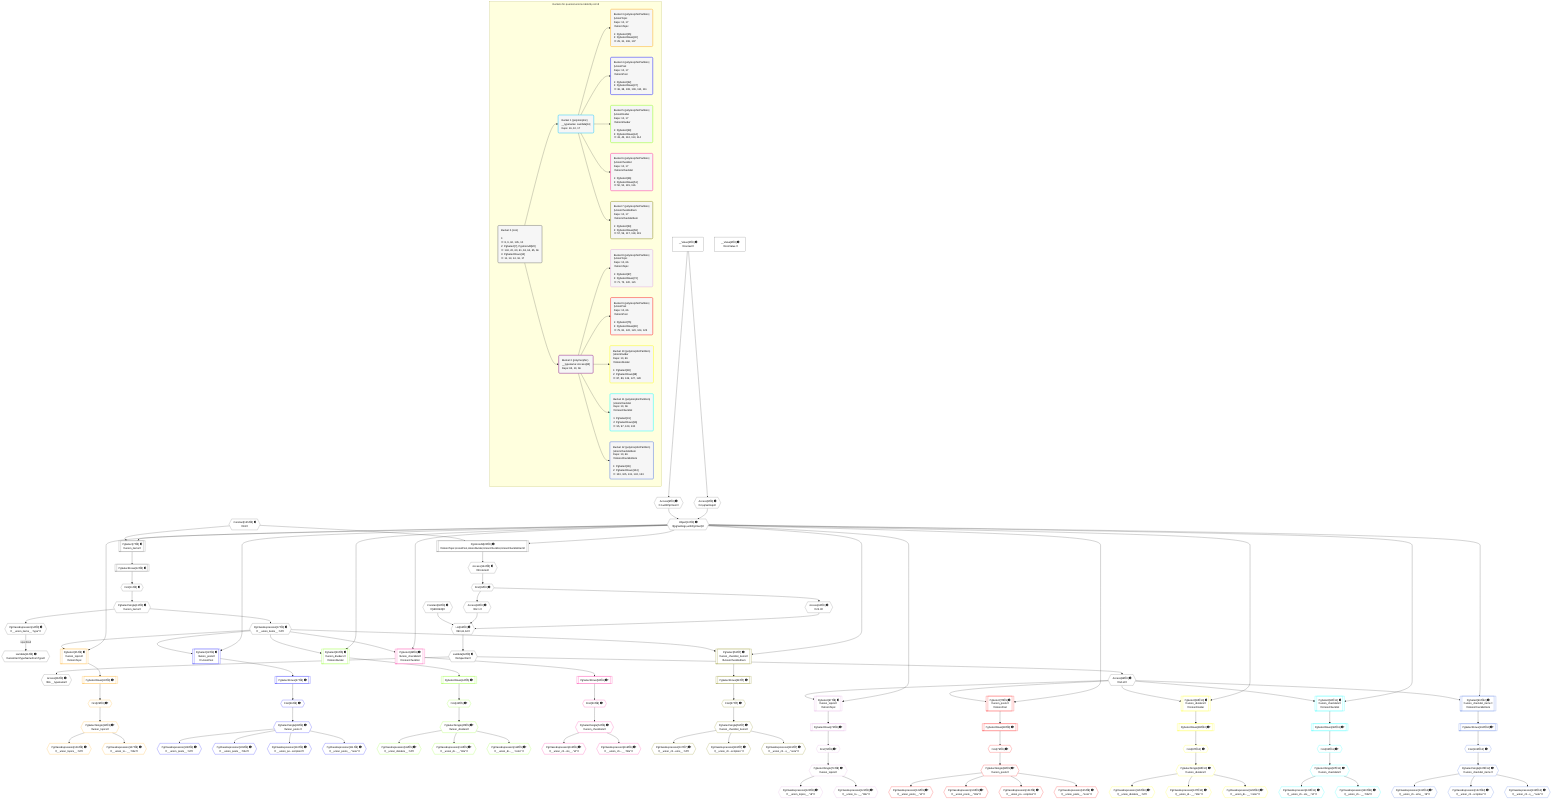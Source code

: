 %%{init: {'themeVariables': { 'fontSize': '12px'}}}%%
graph TD
    classDef path fill:#eee,stroke:#000,color:#000
    classDef plan fill:#fff,stroke-width:1px,color:#000
    classDef itemplan fill:#fff,stroke-width:2px,color:#000
    classDef unbatchedplan fill:#dff,stroke-width:1px,color:#000
    classDef sideeffectplan fill:#fcc,stroke-width:2px,color:#000
    classDef bucket fill:#f6f6f6,color:#000,stroke-width:2px,text-align:left

    subgraph "Buckets for queries/unions-table/by-id-18"
    Bucket0("Bucket 0 (root)<br /><br />1: <br />ᐳ: 8, 9, 62, 135, 10<br />2: PgSelect[7], PgUnionAll[20]<br />ᐳ: 134, 22, 60, 61, 63, 64, 65, 66<br />3: PgSelectRows[12]<br />ᐳ: 11, 13, 14, 16, 17"):::bucket
    Bucket1("Bucket 1 (polymorphic)<br />__typename: Lambda[16]<br />Deps: 16, 10, 17"):::bucket
    Bucket2("Bucket 2 (polymorphic)<br />__typename: Access[65]<br />Deps: 65, 10, 66"):::bucket
    Bucket3("Bucket 3 (polymorphicPartition)<br />|UnionTopic<br />Deps: 10, 17<br />ᐳUnionTopic<br /><br />1: PgSelect[25]<br />2: PgSelectRows[30]<br />ᐳ: 29, 31, 106, 107"):::bucket
    Bucket4("Bucket 4 (polymorphicPartition)<br />|UnionPost<br />Deps: 10, 17<br />ᐳUnionPost<br /><br />1: PgSelect[32]<br />2: PgSelectRows[37]<br />ᐳ: 36, 38, 108, 109, 110, 111"):::bucket
    Bucket5("Bucket 5 (polymorphicPartition)<br />|UnionDivider<br />Deps: 10, 17<br />ᐳUnionDivider<br /><br />1: PgSelect[39]<br />2: PgSelectRows[44]<br />ᐳ: 43, 45, 112, 113, 114"):::bucket
    Bucket6("Bucket 6 (polymorphicPartition)<br />|UnionChecklist<br />Deps: 10, 17<br />ᐳUnionChecklist<br /><br />1: PgSelect[46]<br />2: PgSelectRows[51]<br />ᐳ: 50, 52, 115, 116"):::bucket
    Bucket7("Bucket 7 (polymorphicPartition)<br />|UnionChecklistItem<br />Deps: 10, 17<br />ᐳUnionChecklistItem<br /><br />1: PgSelect[53]<br />2: PgSelectRows[58]<br />ᐳ: 57, 59, 117, 118, 119"):::bucket
    Bucket8("Bucket 8 (polymorphicPartition)<br />|UnionTopic<br />Deps: 10, 66<br />ᐳUnionTopic<br /><br />1: PgSelect[67]<br />2: PgSelectRows[72]<br />ᐳ: 71, 73, 120, 121"):::bucket
    Bucket9("Bucket 9 (polymorphicPartition)<br />|UnionPost<br />Deps: 10, 66<br />ᐳUnionPost<br /><br />1: PgSelect[75]<br />2: PgSelectRows[80]<br />ᐳ: 79, 81, 122, 123, 124, 125"):::bucket
    Bucket10("Bucket 10 (polymorphicPartition)<br />|UnionDivider<br />Deps: 10, 66<br />ᐳUnionDivider<br /><br />1: PgSelect[83]<br />2: PgSelectRows[88]<br />ᐳ: 87, 89, 126, 127, 128"):::bucket
    Bucket11("Bucket 11 (polymorphicPartition)<br />|UnionChecklist<br />Deps: 10, 66<br />ᐳUnionChecklist<br /><br />1: PgSelect[91]<br />2: PgSelectRows[96]<br />ᐳ: 95, 97, 129, 130"):::bucket
    Bucket12("Bucket 12 (polymorphicPartition)<br />|UnionChecklistItem<br />Deps: 10, 66<br />ᐳUnionChecklistItem<br /><br />1: PgSelect[99]<br />2: PgSelectRows[104]<br />ᐳ: 103, 105, 131, 132, 133"):::bucket
    end
    Bucket0 --> Bucket1 & Bucket2
    Bucket1 --> Bucket3 & Bucket4 & Bucket5 & Bucket6 & Bucket7
    Bucket2 --> Bucket8 & Bucket9 & Bucket10 & Bucket11 & Bucket12

    %% plan dependencies
    List63{{"List[63∈0] ➊<br />ᐸ60,61,62ᐳ"}}:::plan
    Access60{{"Access[60∈0] ➊<br />ᐸ22.0ᐳ"}}:::plan
    Access61{{"Access[61∈0] ➊<br />ᐸ22.1ᐳ"}}:::plan
    Constant62{{"Constant[62∈0] ➊<br />ᐸ[HIDDEN]ᐳ"}}:::plan
    Access60 & Access61 & Constant62 --> List63
    PgSelect7[["PgSelect[7∈0] ➊<br />ᐸunion_itemsᐳ"]]:::plan
    Object10{{"Object[10∈0] ➊<br />ᐸ{pgSettings,withPgClient}ᐳ"}}:::plan
    Constant135{{"Constant[135∈0] ➊<br />ᐸ18ᐳ"}}:::plan
    Object10 & Constant135 --> PgSelect7
    Access8{{"Access[8∈0] ➊<br />ᐸ2.pgSettingsᐳ"}}:::plan
    Access9{{"Access[9∈0] ➊<br />ᐸ2.withPgClientᐳ"}}:::plan
    Access8 & Access9 --> Object10
    PgUnionAll20[["PgUnionAll[20∈0] ➊<br />ᐸUnionTopic,UnionPost,UnionDivider,UnionChecklist,UnionChecklistItemᐳ"]]:::plan
    Object10 & Constant135 --> PgUnionAll20
    __Value2["__Value[2∈0] ➊<br />ᐸcontextᐳ"]:::plan
    __Value2 --> Access8
    __Value2 --> Access9
    First11{{"First[11∈0] ➊"}}:::plan
    PgSelectRows12[["PgSelectRows[12∈0] ➊"]]:::plan
    PgSelectRows12 --> First11
    PgSelect7 --> PgSelectRows12
    PgSelectSingle13{{"PgSelectSingle[13∈0] ➊<br />ᐸunion_itemsᐳ"}}:::plan
    First11 --> PgSelectSingle13
    PgClassExpression14{{"PgClassExpression[14∈0] ➊<br />ᐸ__union_items__.”type”ᐳ"}}:::plan
    PgSelectSingle13 --> PgClassExpression14
    Lambda16{{"Lambda[16∈0] ➊<br />ᐸunionItemTypeNameFromTypeᐳ"}}:::plan
    PgClassExpression14 -->|rejectNull| Lambda16
    PgClassExpression17{{"PgClassExpression[17∈0] ➊<br />ᐸ__union_items__.”id”ᐳ"}}:::plan
    PgSelectSingle13 --> PgClassExpression17
    First22{{"First[22∈0] ➊"}}:::plan
    Access134{{"Access[134∈0] ➊<br />ᐸ20.itemsᐳ"}}:::plan
    Access134 --> First22
    First22 --> Access60
    First22 --> Access61
    Lambda64{{"Lambda[64∈0] ➊<br />ᐸtoSpecifierᐳ"}}:::plan
    List63 --> Lambda64
    Access65{{"Access[65∈0] ➊<br />ᐸ64.__typenameᐳ"}}:::plan
    Lambda64 --> Access65
    Access66{{"Access[66∈0] ➊<br />ᐸ64.idᐳ"}}:::plan
    Lambda64 --> Access66
    PgUnionAll20 --> Access134
    __Value4["__Value[4∈0] ➊<br />ᐸrootValueᐳ"]:::plan
    PgSelect25[["PgSelect[25∈3] ➊<br />ᐸunion_topicsᐳ<br />ᐳUnionTopic"]]:::plan
    Object10 & PgClassExpression17 --> PgSelect25
    First29{{"First[29∈3] ➊^"}}:::plan
    PgSelectRows30[["PgSelectRows[30∈3] ➊^"]]:::plan
    PgSelectRows30 --> First29
    PgSelect25 --> PgSelectRows30
    PgSelectSingle31{{"PgSelectSingle[31∈3] ➊^<br />ᐸunion_topicsᐳ"}}:::plan
    First29 --> PgSelectSingle31
    PgClassExpression106{{"PgClassExpression[106∈3] ➊^<br />ᐸ__union_topics__.”id”ᐳ"}}:::plan
    PgSelectSingle31 --> PgClassExpression106
    PgClassExpression107{{"PgClassExpression[107∈3] ➊^<br />ᐸ__union_to...__.”title”ᐳ"}}:::plan
    PgSelectSingle31 --> PgClassExpression107
    PgSelect32[["PgSelect[32∈4] ➊<br />ᐸunion_postsᐳ<br />ᐳUnionPost"]]:::plan
    Object10 & PgClassExpression17 --> PgSelect32
    First36{{"First[36∈4] ➊^"}}:::plan
    PgSelectRows37[["PgSelectRows[37∈4] ➊^"]]:::plan
    PgSelectRows37 --> First36
    PgSelect32 --> PgSelectRows37
    PgSelectSingle38{{"PgSelectSingle[38∈4] ➊^<br />ᐸunion_postsᐳ"}}:::plan
    First36 --> PgSelectSingle38
    PgClassExpression108{{"PgClassExpression[108∈4] ➊^<br />ᐸ__union_posts__.”id”ᐳ"}}:::plan
    PgSelectSingle38 --> PgClassExpression108
    PgClassExpression109{{"PgClassExpression[109∈4] ➊^<br />ᐸ__union_posts__.”title”ᐳ"}}:::plan
    PgSelectSingle38 --> PgClassExpression109
    PgClassExpression110{{"PgClassExpression[110∈4] ➊^<br />ᐸ__union_po...scription”ᐳ"}}:::plan
    PgSelectSingle38 --> PgClassExpression110
    PgClassExpression111{{"PgClassExpression[111∈4] ➊^<br />ᐸ__union_posts__.”note”ᐳ"}}:::plan
    PgSelectSingle38 --> PgClassExpression111
    PgSelect39[["PgSelect[39∈5] ➊<br />ᐸunion_dividersᐳ<br />ᐳUnionDivider"]]:::plan
    Object10 & PgClassExpression17 --> PgSelect39
    First43{{"First[43∈5] ➊^"}}:::plan
    PgSelectRows44[["PgSelectRows[44∈5] ➊^"]]:::plan
    PgSelectRows44 --> First43
    PgSelect39 --> PgSelectRows44
    PgSelectSingle45{{"PgSelectSingle[45∈5] ➊^<br />ᐸunion_dividersᐳ"}}:::plan
    First43 --> PgSelectSingle45
    PgClassExpression112{{"PgClassExpression[112∈5] ➊^<br />ᐸ__union_dividers__.”id”ᐳ"}}:::plan
    PgSelectSingle45 --> PgClassExpression112
    PgClassExpression113{{"PgClassExpression[113∈5] ➊^<br />ᐸ__union_di...__.”title”ᐳ"}}:::plan
    PgSelectSingle45 --> PgClassExpression113
    PgClassExpression114{{"PgClassExpression[114∈5] ➊^<br />ᐸ__union_di...__.”color”ᐳ"}}:::plan
    PgSelectSingle45 --> PgClassExpression114
    PgSelect46[["PgSelect[46∈6] ➊<br />ᐸunion_checklistsᐳ<br />ᐳUnionChecklist"]]:::plan
    Object10 & PgClassExpression17 --> PgSelect46
    First50{{"First[50∈6] ➊^"}}:::plan
    PgSelectRows51[["PgSelectRows[51∈6] ➊^"]]:::plan
    PgSelectRows51 --> First50
    PgSelect46 --> PgSelectRows51
    PgSelectSingle52{{"PgSelectSingle[52∈6] ➊^<br />ᐸunion_checklistsᐳ"}}:::plan
    First50 --> PgSelectSingle52
    PgClassExpression115{{"PgClassExpression[115∈6] ➊^<br />ᐸ__union_ch...sts__.”id”ᐳ"}}:::plan
    PgSelectSingle52 --> PgClassExpression115
    PgClassExpression116{{"PgClassExpression[116∈6] ➊^<br />ᐸ__union_ch...__.”title”ᐳ"}}:::plan
    PgSelectSingle52 --> PgClassExpression116
    PgSelect53[["PgSelect[53∈7] ➊<br />ᐸunion_checklist_itemsᐳ<br />ᐳUnionChecklistItem"]]:::plan
    Object10 & PgClassExpression17 --> PgSelect53
    First57{{"First[57∈7] ➊^"}}:::plan
    PgSelectRows58[["PgSelectRows[58∈7] ➊^"]]:::plan
    PgSelectRows58 --> First57
    PgSelect53 --> PgSelectRows58
    PgSelectSingle59{{"PgSelectSingle[59∈7] ➊^<br />ᐸunion_checklist_itemsᐳ"}}:::plan
    First57 --> PgSelectSingle59
    PgClassExpression117{{"PgClassExpression[117∈7] ➊^<br />ᐸ__union_ch...ems__.”id”ᐳ"}}:::plan
    PgSelectSingle59 --> PgClassExpression117
    PgClassExpression118{{"PgClassExpression[118∈7] ➊^<br />ᐸ__union_ch...scription”ᐳ"}}:::plan
    PgSelectSingle59 --> PgClassExpression118
    PgClassExpression119{{"PgClassExpression[119∈7] ➊^<br />ᐸ__union_ch...s__.”note”ᐳ"}}:::plan
    PgSelectSingle59 --> PgClassExpression119
    PgSelect67[["PgSelect[67∈8] ➊<br />ᐸunion_topicsᐳ<br />ᐳUnionTopic"]]:::plan
    Object10 & Access66 --> PgSelect67
    First71{{"First[71∈8] ➊^"}}:::plan
    PgSelectRows72[["PgSelectRows[72∈8] ➊^"]]:::plan
    PgSelectRows72 --> First71
    PgSelect67 --> PgSelectRows72
    PgSelectSingle73{{"PgSelectSingle[73∈8] ➊^<br />ᐸunion_topicsᐳ"}}:::plan
    First71 --> PgSelectSingle73
    PgClassExpression120{{"PgClassExpression[120∈8] ➊^<br />ᐸ__union_topics__.”id”ᐳ"}}:::plan
    PgSelectSingle73 --> PgClassExpression120
    PgClassExpression121{{"PgClassExpression[121∈8] ➊^<br />ᐸ__union_to...__.”title”ᐳ"}}:::plan
    PgSelectSingle73 --> PgClassExpression121
    PgSelect75[["PgSelect[75∈9] ➊<br />ᐸunion_postsᐳ<br />ᐳUnionPost"]]:::plan
    Object10 & Access66 --> PgSelect75
    First79{{"First[79∈9] ➊^"}}:::plan
    PgSelectRows80[["PgSelectRows[80∈9] ➊^"]]:::plan
    PgSelectRows80 --> First79
    PgSelect75 --> PgSelectRows80
    PgSelectSingle81{{"PgSelectSingle[81∈9] ➊^<br />ᐸunion_postsᐳ"}}:::plan
    First79 --> PgSelectSingle81
    PgClassExpression122{{"PgClassExpression[122∈9] ➊^<br />ᐸ__union_posts__.”id”ᐳ"}}:::plan
    PgSelectSingle81 --> PgClassExpression122
    PgClassExpression123{{"PgClassExpression[123∈9] ➊^<br />ᐸ__union_posts__.”title”ᐳ"}}:::plan
    PgSelectSingle81 --> PgClassExpression123
    PgClassExpression124{{"PgClassExpression[124∈9] ➊^<br />ᐸ__union_po...scription”ᐳ"}}:::plan
    PgSelectSingle81 --> PgClassExpression124
    PgClassExpression125{{"PgClassExpression[125∈9] ➊^<br />ᐸ__union_posts__.”note”ᐳ"}}:::plan
    PgSelectSingle81 --> PgClassExpression125
    PgSelect83[["PgSelect[83∈10] ➊<br />ᐸunion_dividersᐳ<br />ᐳUnionDivider"]]:::plan
    Object10 & Access66 --> PgSelect83
    First87{{"First[87∈10] ➊^"}}:::plan
    PgSelectRows88[["PgSelectRows[88∈10] ➊^"]]:::plan
    PgSelectRows88 --> First87
    PgSelect83 --> PgSelectRows88
    PgSelectSingle89{{"PgSelectSingle[89∈10] ➊^<br />ᐸunion_dividersᐳ"}}:::plan
    First87 --> PgSelectSingle89
    PgClassExpression126{{"PgClassExpression[126∈10] ➊^<br />ᐸ__union_dividers__.”id”ᐳ"}}:::plan
    PgSelectSingle89 --> PgClassExpression126
    PgClassExpression127{{"PgClassExpression[127∈10] ➊^<br />ᐸ__union_di...__.”title”ᐳ"}}:::plan
    PgSelectSingle89 --> PgClassExpression127
    PgClassExpression128{{"PgClassExpression[128∈10] ➊^<br />ᐸ__union_di...__.”color”ᐳ"}}:::plan
    PgSelectSingle89 --> PgClassExpression128
    PgSelect91[["PgSelect[91∈11] ➊<br />ᐸunion_checklistsᐳ<br />ᐳUnionChecklist"]]:::plan
    Object10 & Access66 --> PgSelect91
    First95{{"First[95∈11] ➊^"}}:::plan
    PgSelectRows96[["PgSelectRows[96∈11] ➊^"]]:::plan
    PgSelectRows96 --> First95
    PgSelect91 --> PgSelectRows96
    PgSelectSingle97{{"PgSelectSingle[97∈11] ➊^<br />ᐸunion_checklistsᐳ"}}:::plan
    First95 --> PgSelectSingle97
    PgClassExpression129{{"PgClassExpression[129∈11] ➊^<br />ᐸ__union_ch...sts__.”id”ᐳ"}}:::plan
    PgSelectSingle97 --> PgClassExpression129
    PgClassExpression130{{"PgClassExpression[130∈11] ➊^<br />ᐸ__union_ch...__.”title”ᐳ"}}:::plan
    PgSelectSingle97 --> PgClassExpression130
    PgSelect99[["PgSelect[99∈12] ➊<br />ᐸunion_checklist_itemsᐳ<br />ᐳUnionChecklistItem"]]:::plan
    Object10 & Access66 --> PgSelect99
    First103{{"First[103∈12] ➊^"}}:::plan
    PgSelectRows104[["PgSelectRows[104∈12] ➊^"]]:::plan
    PgSelectRows104 --> First103
    PgSelect99 --> PgSelectRows104
    PgSelectSingle105{{"PgSelectSingle[105∈12] ➊^<br />ᐸunion_checklist_itemsᐳ"}}:::plan
    First103 --> PgSelectSingle105
    PgClassExpression131{{"PgClassExpression[131∈12] ➊^<br />ᐸ__union_ch...ems__.”id”ᐳ"}}:::plan
    PgSelectSingle105 --> PgClassExpression131
    PgClassExpression132{{"PgClassExpression[132∈12] ➊^<br />ᐸ__union_ch...scription”ᐳ"}}:::plan
    PgSelectSingle105 --> PgClassExpression132
    PgClassExpression133{{"PgClassExpression[133∈12] ➊^<br />ᐸ__union_ch...s__.”note”ᐳ"}}:::plan
    PgSelectSingle105 --> PgClassExpression133

    %% define steps
    classDef bucket0 stroke:#696969
    class Bucket0,__Value2,__Value4,PgSelect7,Access8,Access9,Object10,First11,PgSelectRows12,PgSelectSingle13,PgClassExpression14,Lambda16,PgClassExpression17,PgUnionAll20,First22,Access60,Access61,Constant62,List63,Lambda64,Access65,Access66,Access134,Constant135 bucket0
    classDef bucket1 stroke:#00bfff
    class Bucket1 bucket1
    classDef bucket2 stroke:#7f007f
    class Bucket2 bucket2
    classDef bucket3 stroke:#ffa500
    class Bucket3,PgSelect25,First29,PgSelectRows30,PgSelectSingle31,PgClassExpression106,PgClassExpression107 bucket3
    classDef bucket4 stroke:#0000ff
    class Bucket4,PgSelect32,First36,PgSelectRows37,PgSelectSingle38,PgClassExpression108,PgClassExpression109,PgClassExpression110,PgClassExpression111 bucket4
    classDef bucket5 stroke:#7fff00
    class Bucket5,PgSelect39,First43,PgSelectRows44,PgSelectSingle45,PgClassExpression112,PgClassExpression113,PgClassExpression114 bucket5
    classDef bucket6 stroke:#ff1493
    class Bucket6,PgSelect46,First50,PgSelectRows51,PgSelectSingle52,PgClassExpression115,PgClassExpression116 bucket6
    classDef bucket7 stroke:#808000
    class Bucket7,PgSelect53,First57,PgSelectRows58,PgSelectSingle59,PgClassExpression117,PgClassExpression118,PgClassExpression119 bucket7
    classDef bucket8 stroke:#dda0dd
    class Bucket8,PgSelect67,First71,PgSelectRows72,PgSelectSingle73,PgClassExpression120,PgClassExpression121 bucket8
    classDef bucket9 stroke:#ff0000
    class Bucket9,PgSelect75,First79,PgSelectRows80,PgSelectSingle81,PgClassExpression122,PgClassExpression123,PgClassExpression124,PgClassExpression125 bucket9
    classDef bucket10 stroke:#ffff00
    class Bucket10,PgSelect83,First87,PgSelectRows88,PgSelectSingle89,PgClassExpression126,PgClassExpression127,PgClassExpression128 bucket10
    classDef bucket11 stroke:#00ffff
    class Bucket11,PgSelect91,First95,PgSelectRows96,PgSelectSingle97,PgClassExpression129,PgClassExpression130 bucket11
    classDef bucket12 stroke:#4169e1
    class Bucket12,PgSelect99,First103,PgSelectRows104,PgSelectSingle105,PgClassExpression131,PgClassExpression132,PgClassExpression133 bucket12